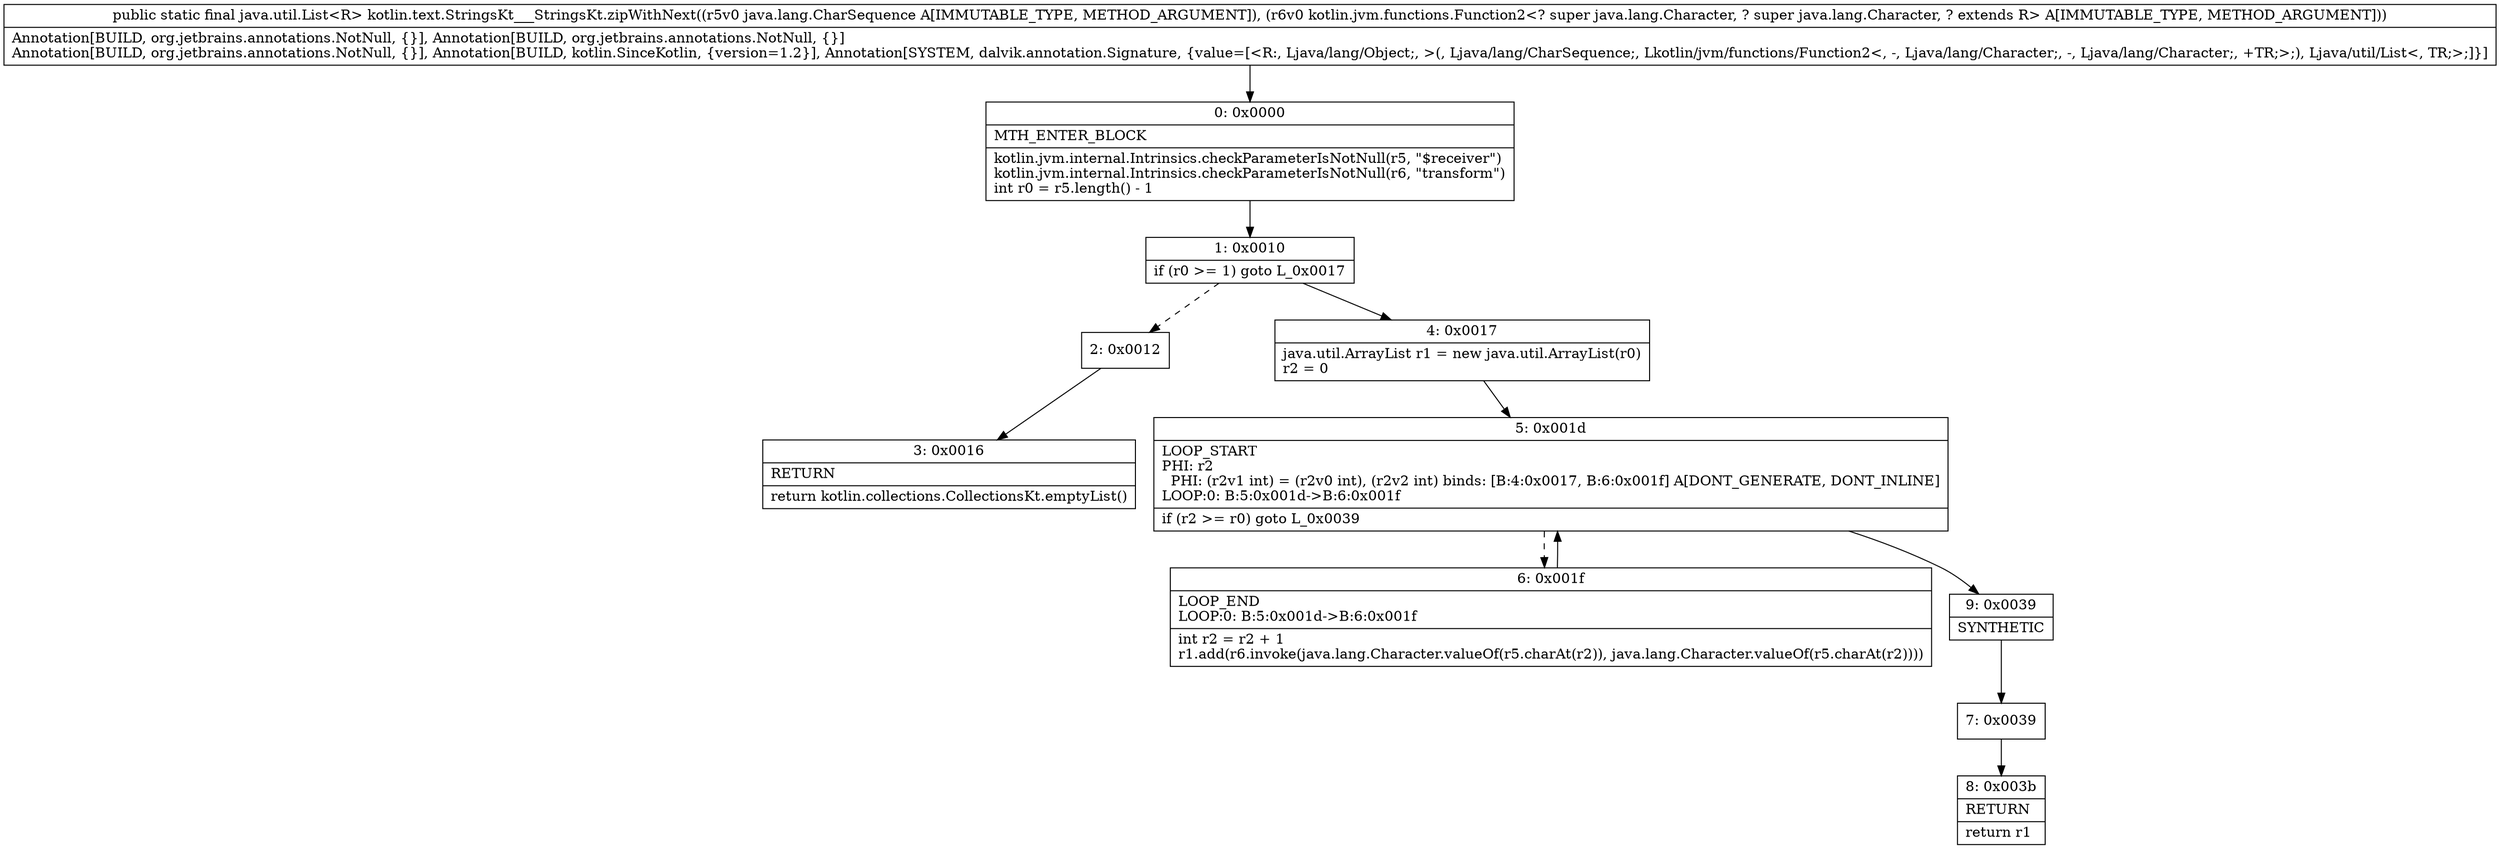 digraph "CFG forkotlin.text.StringsKt___StringsKt.zipWithNext(Ljava\/lang\/CharSequence;Lkotlin\/jvm\/functions\/Function2;)Ljava\/util\/List;" {
Node_0 [shape=record,label="{0\:\ 0x0000|MTH_ENTER_BLOCK\l|kotlin.jvm.internal.Intrinsics.checkParameterIsNotNull(r5, \"$receiver\")\lkotlin.jvm.internal.Intrinsics.checkParameterIsNotNull(r6, \"transform\")\lint r0 = r5.length() \- 1\l}"];
Node_1 [shape=record,label="{1\:\ 0x0010|if (r0 \>= 1) goto L_0x0017\l}"];
Node_2 [shape=record,label="{2\:\ 0x0012}"];
Node_3 [shape=record,label="{3\:\ 0x0016|RETURN\l|return kotlin.collections.CollectionsKt.emptyList()\l}"];
Node_4 [shape=record,label="{4\:\ 0x0017|java.util.ArrayList r1 = new java.util.ArrayList(r0)\lr2 = 0\l}"];
Node_5 [shape=record,label="{5\:\ 0x001d|LOOP_START\lPHI: r2 \l  PHI: (r2v1 int) = (r2v0 int), (r2v2 int) binds: [B:4:0x0017, B:6:0x001f] A[DONT_GENERATE, DONT_INLINE]\lLOOP:0: B:5:0x001d\-\>B:6:0x001f\l|if (r2 \>= r0) goto L_0x0039\l}"];
Node_6 [shape=record,label="{6\:\ 0x001f|LOOP_END\lLOOP:0: B:5:0x001d\-\>B:6:0x001f\l|int r2 = r2 + 1\lr1.add(r6.invoke(java.lang.Character.valueOf(r5.charAt(r2)), java.lang.Character.valueOf(r5.charAt(r2))))\l}"];
Node_7 [shape=record,label="{7\:\ 0x0039}"];
Node_8 [shape=record,label="{8\:\ 0x003b|RETURN\l|return r1\l}"];
Node_9 [shape=record,label="{9\:\ 0x0039|SYNTHETIC\l}"];
MethodNode[shape=record,label="{public static final java.util.List\<R\> kotlin.text.StringsKt___StringsKt.zipWithNext((r5v0 java.lang.CharSequence A[IMMUTABLE_TYPE, METHOD_ARGUMENT]), (r6v0 kotlin.jvm.functions.Function2\<? super java.lang.Character, ? super java.lang.Character, ? extends R\> A[IMMUTABLE_TYPE, METHOD_ARGUMENT]))  | Annotation[BUILD, org.jetbrains.annotations.NotNull, \{\}], Annotation[BUILD, org.jetbrains.annotations.NotNull, \{\}]\lAnnotation[BUILD, org.jetbrains.annotations.NotNull, \{\}], Annotation[BUILD, kotlin.SinceKotlin, \{version=1.2\}], Annotation[SYSTEM, dalvik.annotation.Signature, \{value=[\<R:, Ljava\/lang\/Object;, \>(, Ljava\/lang\/CharSequence;, Lkotlin\/jvm\/functions\/Function2\<, \-, Ljava\/lang\/Character;, \-, Ljava\/lang\/Character;, +TR;\>;), Ljava\/util\/List\<, TR;\>;]\}]\l}"];
MethodNode -> Node_0;
Node_0 -> Node_1;
Node_1 -> Node_2[style=dashed];
Node_1 -> Node_4;
Node_2 -> Node_3;
Node_4 -> Node_5;
Node_5 -> Node_6[style=dashed];
Node_5 -> Node_9;
Node_6 -> Node_5;
Node_7 -> Node_8;
Node_9 -> Node_7;
}

